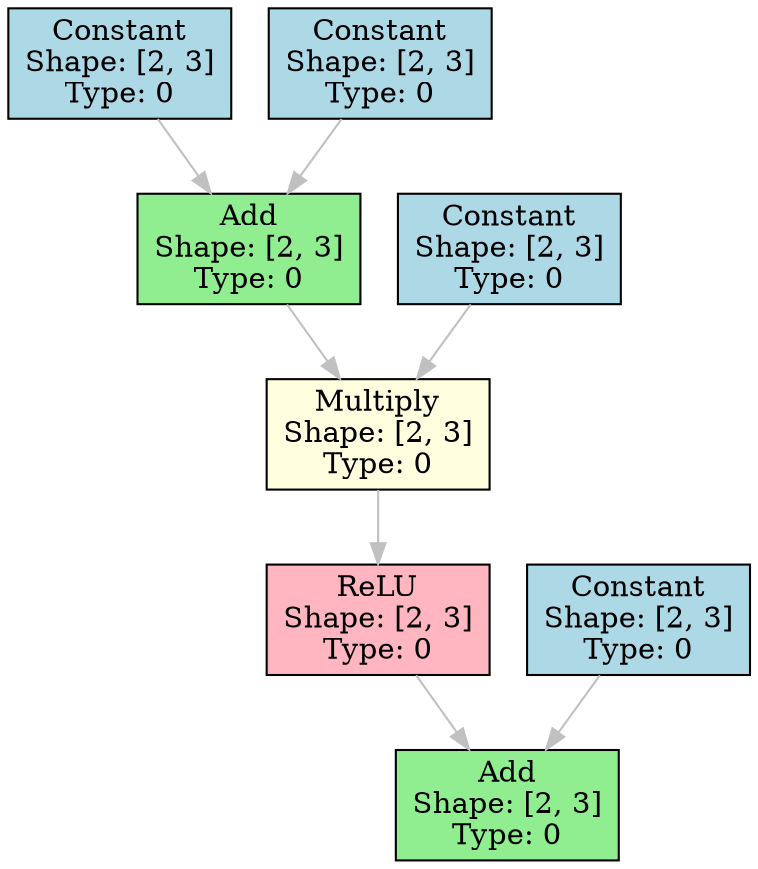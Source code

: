 digraph ComputationGraph {
  rankdir=TB;
  node [shape=box, style=filled];
  edge [color=gray];

  node_4938820008 [label="Add\nShape: [2, 3]\nType: 0", fillcolor="lightgreen"];
  node_4938819192 -> node_4938820008;
  node_4938819192 [label="ReLU\nShape: [2, 3]\nType: 0", fillcolor="lightpink"];
  node_4938818920 -> node_4938819192;
  node_4938818920 [label="Multiply\nShape: [2, 3]\nType: 0", fillcolor="lightyellow"];
  node_4938818648 -> node_4938818920;
  node_4938818648 [label="Add\nShape: [2, 3]\nType: 0", fillcolor="lightgreen"];
  node_4938816584 -> node_4938818648;
  node_4938816584 [label="Constant\nShape: [2, 3]\nType: 0", fillcolor="lightblue"];
  node_4938817560 -> node_4938818648;
  node_4938817560 [label="Constant\nShape: [2, 3]\nType: 0", fillcolor="lightblue"];
  node_4938817832 -> node_4938818920;
  node_4938817832 [label="Constant\nShape: [2, 3]\nType: 0", fillcolor="lightblue"];
  node_4938819736 -> node_4938820008;
  node_4938819736 [label="Constant\nShape: [2, 3]\nType: 0", fillcolor="lightblue"];
}
